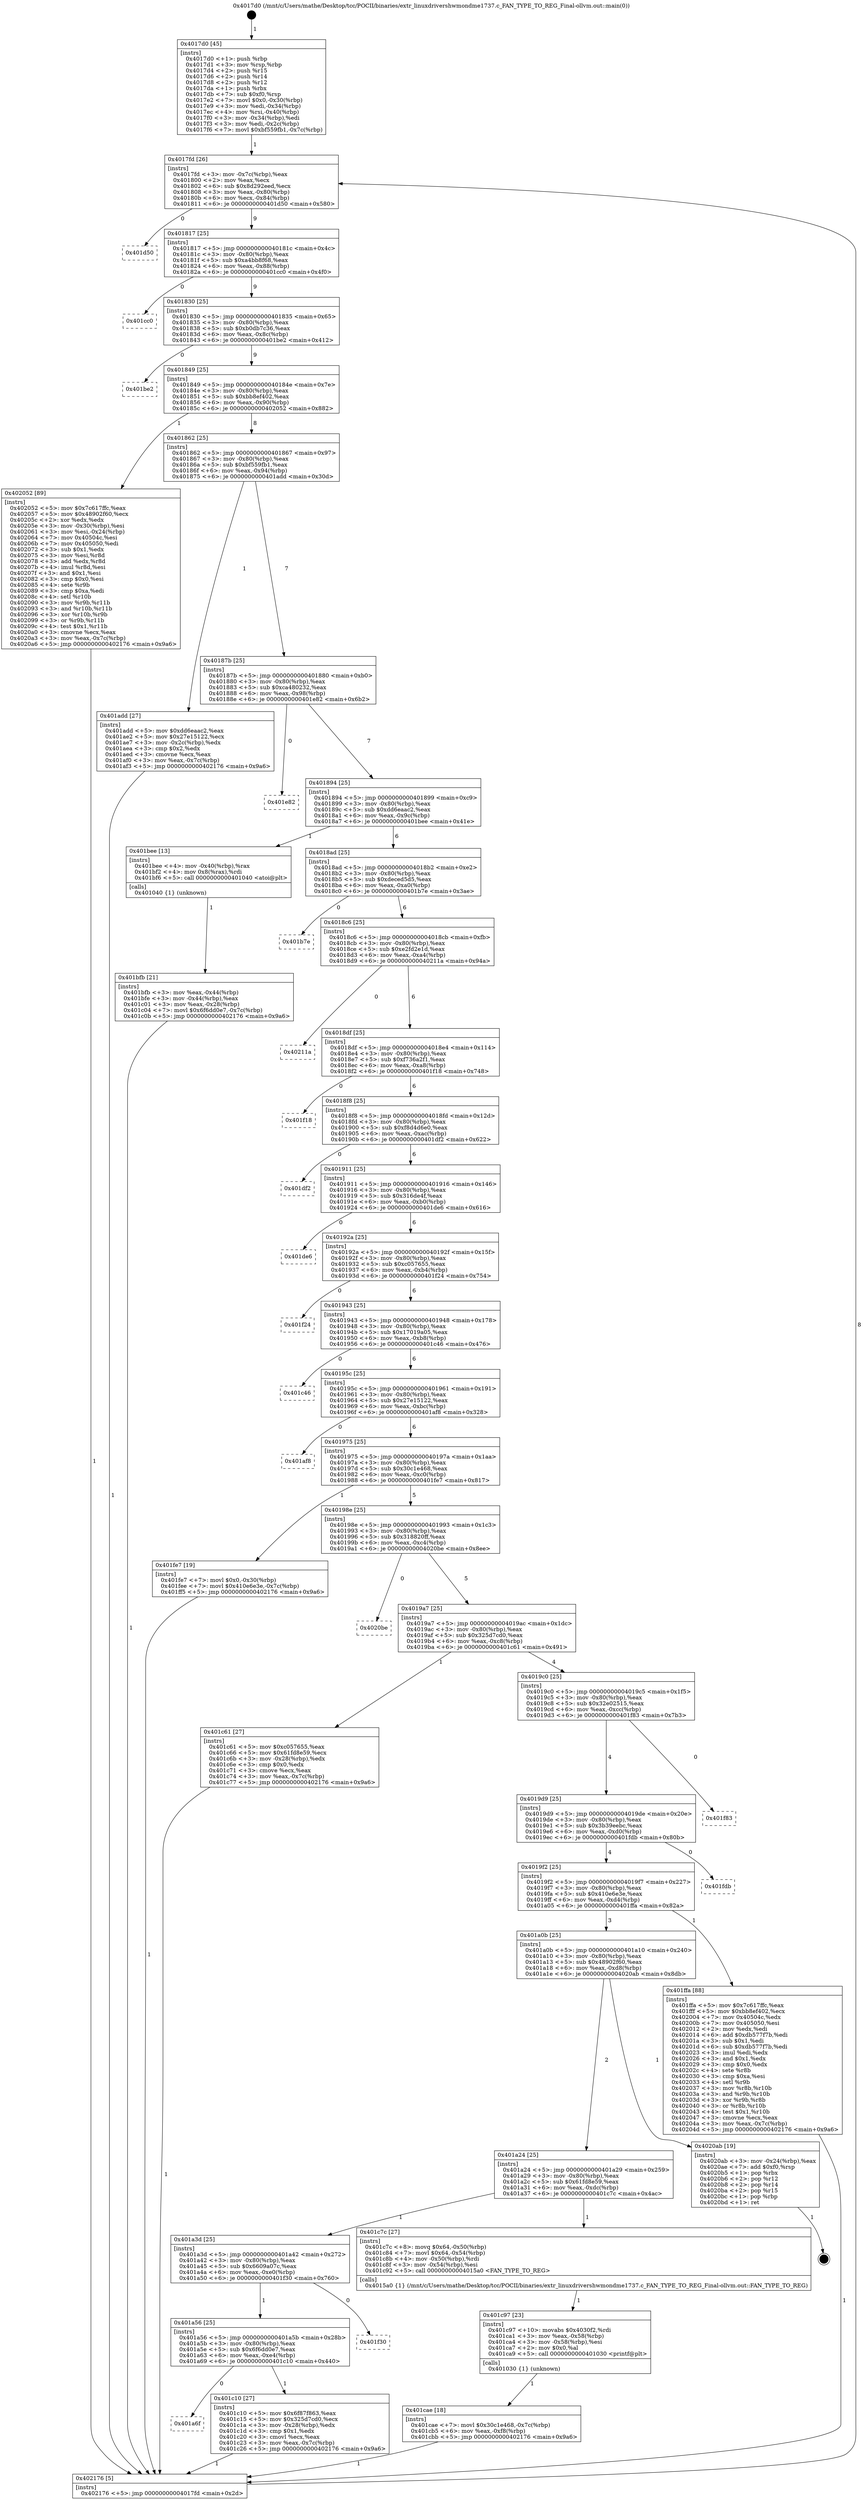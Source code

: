digraph "0x4017d0" {
  label = "0x4017d0 (/mnt/c/Users/mathe/Desktop/tcc/POCII/binaries/extr_linuxdrivershwmondme1737.c_FAN_TYPE_TO_REG_Final-ollvm.out::main(0))"
  labelloc = "t"
  node[shape=record]

  Entry [label="",width=0.3,height=0.3,shape=circle,fillcolor=black,style=filled]
  "0x4017fd" [label="{
     0x4017fd [26]\l
     | [instrs]\l
     &nbsp;&nbsp;0x4017fd \<+3\>: mov -0x7c(%rbp),%eax\l
     &nbsp;&nbsp;0x401800 \<+2\>: mov %eax,%ecx\l
     &nbsp;&nbsp;0x401802 \<+6\>: sub $0x8d292eed,%ecx\l
     &nbsp;&nbsp;0x401808 \<+3\>: mov %eax,-0x80(%rbp)\l
     &nbsp;&nbsp;0x40180b \<+6\>: mov %ecx,-0x84(%rbp)\l
     &nbsp;&nbsp;0x401811 \<+6\>: je 0000000000401d50 \<main+0x580\>\l
  }"]
  "0x401d50" [label="{
     0x401d50\l
  }", style=dashed]
  "0x401817" [label="{
     0x401817 [25]\l
     | [instrs]\l
     &nbsp;&nbsp;0x401817 \<+5\>: jmp 000000000040181c \<main+0x4c\>\l
     &nbsp;&nbsp;0x40181c \<+3\>: mov -0x80(%rbp),%eax\l
     &nbsp;&nbsp;0x40181f \<+5\>: sub $0xa4bb8f68,%eax\l
     &nbsp;&nbsp;0x401824 \<+6\>: mov %eax,-0x88(%rbp)\l
     &nbsp;&nbsp;0x40182a \<+6\>: je 0000000000401cc0 \<main+0x4f0\>\l
  }"]
  Exit [label="",width=0.3,height=0.3,shape=circle,fillcolor=black,style=filled,peripheries=2]
  "0x401cc0" [label="{
     0x401cc0\l
  }", style=dashed]
  "0x401830" [label="{
     0x401830 [25]\l
     | [instrs]\l
     &nbsp;&nbsp;0x401830 \<+5\>: jmp 0000000000401835 \<main+0x65\>\l
     &nbsp;&nbsp;0x401835 \<+3\>: mov -0x80(%rbp),%eax\l
     &nbsp;&nbsp;0x401838 \<+5\>: sub $0xb0db7c36,%eax\l
     &nbsp;&nbsp;0x40183d \<+6\>: mov %eax,-0x8c(%rbp)\l
     &nbsp;&nbsp;0x401843 \<+6\>: je 0000000000401be2 \<main+0x412\>\l
  }"]
  "0x401cae" [label="{
     0x401cae [18]\l
     | [instrs]\l
     &nbsp;&nbsp;0x401cae \<+7\>: movl $0x30c1e468,-0x7c(%rbp)\l
     &nbsp;&nbsp;0x401cb5 \<+6\>: mov %eax,-0xf8(%rbp)\l
     &nbsp;&nbsp;0x401cbb \<+5\>: jmp 0000000000402176 \<main+0x9a6\>\l
  }"]
  "0x401be2" [label="{
     0x401be2\l
  }", style=dashed]
  "0x401849" [label="{
     0x401849 [25]\l
     | [instrs]\l
     &nbsp;&nbsp;0x401849 \<+5\>: jmp 000000000040184e \<main+0x7e\>\l
     &nbsp;&nbsp;0x40184e \<+3\>: mov -0x80(%rbp),%eax\l
     &nbsp;&nbsp;0x401851 \<+5\>: sub $0xbb8ef402,%eax\l
     &nbsp;&nbsp;0x401856 \<+6\>: mov %eax,-0x90(%rbp)\l
     &nbsp;&nbsp;0x40185c \<+6\>: je 0000000000402052 \<main+0x882\>\l
  }"]
  "0x401c97" [label="{
     0x401c97 [23]\l
     | [instrs]\l
     &nbsp;&nbsp;0x401c97 \<+10\>: movabs $0x4030f2,%rdi\l
     &nbsp;&nbsp;0x401ca1 \<+3\>: mov %eax,-0x58(%rbp)\l
     &nbsp;&nbsp;0x401ca4 \<+3\>: mov -0x58(%rbp),%esi\l
     &nbsp;&nbsp;0x401ca7 \<+2\>: mov $0x0,%al\l
     &nbsp;&nbsp;0x401ca9 \<+5\>: call 0000000000401030 \<printf@plt\>\l
     | [calls]\l
     &nbsp;&nbsp;0x401030 \{1\} (unknown)\l
  }"]
  "0x402052" [label="{
     0x402052 [89]\l
     | [instrs]\l
     &nbsp;&nbsp;0x402052 \<+5\>: mov $0x7c617ffc,%eax\l
     &nbsp;&nbsp;0x402057 \<+5\>: mov $0x48902f60,%ecx\l
     &nbsp;&nbsp;0x40205c \<+2\>: xor %edx,%edx\l
     &nbsp;&nbsp;0x40205e \<+3\>: mov -0x30(%rbp),%esi\l
     &nbsp;&nbsp;0x402061 \<+3\>: mov %esi,-0x24(%rbp)\l
     &nbsp;&nbsp;0x402064 \<+7\>: mov 0x40504c,%esi\l
     &nbsp;&nbsp;0x40206b \<+7\>: mov 0x405050,%edi\l
     &nbsp;&nbsp;0x402072 \<+3\>: sub $0x1,%edx\l
     &nbsp;&nbsp;0x402075 \<+3\>: mov %esi,%r8d\l
     &nbsp;&nbsp;0x402078 \<+3\>: add %edx,%r8d\l
     &nbsp;&nbsp;0x40207b \<+4\>: imul %r8d,%esi\l
     &nbsp;&nbsp;0x40207f \<+3\>: and $0x1,%esi\l
     &nbsp;&nbsp;0x402082 \<+3\>: cmp $0x0,%esi\l
     &nbsp;&nbsp;0x402085 \<+4\>: sete %r9b\l
     &nbsp;&nbsp;0x402089 \<+3\>: cmp $0xa,%edi\l
     &nbsp;&nbsp;0x40208c \<+4\>: setl %r10b\l
     &nbsp;&nbsp;0x402090 \<+3\>: mov %r9b,%r11b\l
     &nbsp;&nbsp;0x402093 \<+3\>: and %r10b,%r11b\l
     &nbsp;&nbsp;0x402096 \<+3\>: xor %r10b,%r9b\l
     &nbsp;&nbsp;0x402099 \<+3\>: or %r9b,%r11b\l
     &nbsp;&nbsp;0x40209c \<+4\>: test $0x1,%r11b\l
     &nbsp;&nbsp;0x4020a0 \<+3\>: cmovne %ecx,%eax\l
     &nbsp;&nbsp;0x4020a3 \<+3\>: mov %eax,-0x7c(%rbp)\l
     &nbsp;&nbsp;0x4020a6 \<+5\>: jmp 0000000000402176 \<main+0x9a6\>\l
  }"]
  "0x401862" [label="{
     0x401862 [25]\l
     | [instrs]\l
     &nbsp;&nbsp;0x401862 \<+5\>: jmp 0000000000401867 \<main+0x97\>\l
     &nbsp;&nbsp;0x401867 \<+3\>: mov -0x80(%rbp),%eax\l
     &nbsp;&nbsp;0x40186a \<+5\>: sub $0xbf559fb1,%eax\l
     &nbsp;&nbsp;0x40186f \<+6\>: mov %eax,-0x94(%rbp)\l
     &nbsp;&nbsp;0x401875 \<+6\>: je 0000000000401add \<main+0x30d\>\l
  }"]
  "0x401a6f" [label="{
     0x401a6f\l
  }", style=dashed]
  "0x401add" [label="{
     0x401add [27]\l
     | [instrs]\l
     &nbsp;&nbsp;0x401add \<+5\>: mov $0xdd6eaac2,%eax\l
     &nbsp;&nbsp;0x401ae2 \<+5\>: mov $0x27e15122,%ecx\l
     &nbsp;&nbsp;0x401ae7 \<+3\>: mov -0x2c(%rbp),%edx\l
     &nbsp;&nbsp;0x401aea \<+3\>: cmp $0x2,%edx\l
     &nbsp;&nbsp;0x401aed \<+3\>: cmovne %ecx,%eax\l
     &nbsp;&nbsp;0x401af0 \<+3\>: mov %eax,-0x7c(%rbp)\l
     &nbsp;&nbsp;0x401af3 \<+5\>: jmp 0000000000402176 \<main+0x9a6\>\l
  }"]
  "0x40187b" [label="{
     0x40187b [25]\l
     | [instrs]\l
     &nbsp;&nbsp;0x40187b \<+5\>: jmp 0000000000401880 \<main+0xb0\>\l
     &nbsp;&nbsp;0x401880 \<+3\>: mov -0x80(%rbp),%eax\l
     &nbsp;&nbsp;0x401883 \<+5\>: sub $0xca480232,%eax\l
     &nbsp;&nbsp;0x401888 \<+6\>: mov %eax,-0x98(%rbp)\l
     &nbsp;&nbsp;0x40188e \<+6\>: je 0000000000401e82 \<main+0x6b2\>\l
  }"]
  "0x402176" [label="{
     0x402176 [5]\l
     | [instrs]\l
     &nbsp;&nbsp;0x402176 \<+5\>: jmp 00000000004017fd \<main+0x2d\>\l
  }"]
  "0x4017d0" [label="{
     0x4017d0 [45]\l
     | [instrs]\l
     &nbsp;&nbsp;0x4017d0 \<+1\>: push %rbp\l
     &nbsp;&nbsp;0x4017d1 \<+3\>: mov %rsp,%rbp\l
     &nbsp;&nbsp;0x4017d4 \<+2\>: push %r15\l
     &nbsp;&nbsp;0x4017d6 \<+2\>: push %r14\l
     &nbsp;&nbsp;0x4017d8 \<+2\>: push %r12\l
     &nbsp;&nbsp;0x4017da \<+1\>: push %rbx\l
     &nbsp;&nbsp;0x4017db \<+7\>: sub $0xf0,%rsp\l
     &nbsp;&nbsp;0x4017e2 \<+7\>: movl $0x0,-0x30(%rbp)\l
     &nbsp;&nbsp;0x4017e9 \<+3\>: mov %edi,-0x34(%rbp)\l
     &nbsp;&nbsp;0x4017ec \<+4\>: mov %rsi,-0x40(%rbp)\l
     &nbsp;&nbsp;0x4017f0 \<+3\>: mov -0x34(%rbp),%edi\l
     &nbsp;&nbsp;0x4017f3 \<+3\>: mov %edi,-0x2c(%rbp)\l
     &nbsp;&nbsp;0x4017f6 \<+7\>: movl $0xbf559fb1,-0x7c(%rbp)\l
  }"]
  "0x401c10" [label="{
     0x401c10 [27]\l
     | [instrs]\l
     &nbsp;&nbsp;0x401c10 \<+5\>: mov $0x6f87f863,%eax\l
     &nbsp;&nbsp;0x401c15 \<+5\>: mov $0x325d7cd0,%ecx\l
     &nbsp;&nbsp;0x401c1a \<+3\>: mov -0x28(%rbp),%edx\l
     &nbsp;&nbsp;0x401c1d \<+3\>: cmp $0x1,%edx\l
     &nbsp;&nbsp;0x401c20 \<+3\>: cmovl %ecx,%eax\l
     &nbsp;&nbsp;0x401c23 \<+3\>: mov %eax,-0x7c(%rbp)\l
     &nbsp;&nbsp;0x401c26 \<+5\>: jmp 0000000000402176 \<main+0x9a6\>\l
  }"]
  "0x401e82" [label="{
     0x401e82\l
  }", style=dashed]
  "0x401894" [label="{
     0x401894 [25]\l
     | [instrs]\l
     &nbsp;&nbsp;0x401894 \<+5\>: jmp 0000000000401899 \<main+0xc9\>\l
     &nbsp;&nbsp;0x401899 \<+3\>: mov -0x80(%rbp),%eax\l
     &nbsp;&nbsp;0x40189c \<+5\>: sub $0xdd6eaac2,%eax\l
     &nbsp;&nbsp;0x4018a1 \<+6\>: mov %eax,-0x9c(%rbp)\l
     &nbsp;&nbsp;0x4018a7 \<+6\>: je 0000000000401bee \<main+0x41e\>\l
  }"]
  "0x401a56" [label="{
     0x401a56 [25]\l
     | [instrs]\l
     &nbsp;&nbsp;0x401a56 \<+5\>: jmp 0000000000401a5b \<main+0x28b\>\l
     &nbsp;&nbsp;0x401a5b \<+3\>: mov -0x80(%rbp),%eax\l
     &nbsp;&nbsp;0x401a5e \<+5\>: sub $0x6f6dd0e7,%eax\l
     &nbsp;&nbsp;0x401a63 \<+6\>: mov %eax,-0xe4(%rbp)\l
     &nbsp;&nbsp;0x401a69 \<+6\>: je 0000000000401c10 \<main+0x440\>\l
  }"]
  "0x401bee" [label="{
     0x401bee [13]\l
     | [instrs]\l
     &nbsp;&nbsp;0x401bee \<+4\>: mov -0x40(%rbp),%rax\l
     &nbsp;&nbsp;0x401bf2 \<+4\>: mov 0x8(%rax),%rdi\l
     &nbsp;&nbsp;0x401bf6 \<+5\>: call 0000000000401040 \<atoi@plt\>\l
     | [calls]\l
     &nbsp;&nbsp;0x401040 \{1\} (unknown)\l
  }"]
  "0x4018ad" [label="{
     0x4018ad [25]\l
     | [instrs]\l
     &nbsp;&nbsp;0x4018ad \<+5\>: jmp 00000000004018b2 \<main+0xe2\>\l
     &nbsp;&nbsp;0x4018b2 \<+3\>: mov -0x80(%rbp),%eax\l
     &nbsp;&nbsp;0x4018b5 \<+5\>: sub $0xdeced5d5,%eax\l
     &nbsp;&nbsp;0x4018ba \<+6\>: mov %eax,-0xa0(%rbp)\l
     &nbsp;&nbsp;0x4018c0 \<+6\>: je 0000000000401b7e \<main+0x3ae\>\l
  }"]
  "0x401bfb" [label="{
     0x401bfb [21]\l
     | [instrs]\l
     &nbsp;&nbsp;0x401bfb \<+3\>: mov %eax,-0x44(%rbp)\l
     &nbsp;&nbsp;0x401bfe \<+3\>: mov -0x44(%rbp),%eax\l
     &nbsp;&nbsp;0x401c01 \<+3\>: mov %eax,-0x28(%rbp)\l
     &nbsp;&nbsp;0x401c04 \<+7\>: movl $0x6f6dd0e7,-0x7c(%rbp)\l
     &nbsp;&nbsp;0x401c0b \<+5\>: jmp 0000000000402176 \<main+0x9a6\>\l
  }"]
  "0x401f30" [label="{
     0x401f30\l
  }", style=dashed]
  "0x401b7e" [label="{
     0x401b7e\l
  }", style=dashed]
  "0x4018c6" [label="{
     0x4018c6 [25]\l
     | [instrs]\l
     &nbsp;&nbsp;0x4018c6 \<+5\>: jmp 00000000004018cb \<main+0xfb\>\l
     &nbsp;&nbsp;0x4018cb \<+3\>: mov -0x80(%rbp),%eax\l
     &nbsp;&nbsp;0x4018ce \<+5\>: sub $0xe2fd2e1d,%eax\l
     &nbsp;&nbsp;0x4018d3 \<+6\>: mov %eax,-0xa4(%rbp)\l
     &nbsp;&nbsp;0x4018d9 \<+6\>: je 000000000040211a \<main+0x94a\>\l
  }"]
  "0x401a3d" [label="{
     0x401a3d [25]\l
     | [instrs]\l
     &nbsp;&nbsp;0x401a3d \<+5\>: jmp 0000000000401a42 \<main+0x272\>\l
     &nbsp;&nbsp;0x401a42 \<+3\>: mov -0x80(%rbp),%eax\l
     &nbsp;&nbsp;0x401a45 \<+5\>: sub $0x6609a07c,%eax\l
     &nbsp;&nbsp;0x401a4a \<+6\>: mov %eax,-0xe0(%rbp)\l
     &nbsp;&nbsp;0x401a50 \<+6\>: je 0000000000401f30 \<main+0x760\>\l
  }"]
  "0x40211a" [label="{
     0x40211a\l
  }", style=dashed]
  "0x4018df" [label="{
     0x4018df [25]\l
     | [instrs]\l
     &nbsp;&nbsp;0x4018df \<+5\>: jmp 00000000004018e4 \<main+0x114\>\l
     &nbsp;&nbsp;0x4018e4 \<+3\>: mov -0x80(%rbp),%eax\l
     &nbsp;&nbsp;0x4018e7 \<+5\>: sub $0xf736a2f1,%eax\l
     &nbsp;&nbsp;0x4018ec \<+6\>: mov %eax,-0xa8(%rbp)\l
     &nbsp;&nbsp;0x4018f2 \<+6\>: je 0000000000401f18 \<main+0x748\>\l
  }"]
  "0x401c7c" [label="{
     0x401c7c [27]\l
     | [instrs]\l
     &nbsp;&nbsp;0x401c7c \<+8\>: movq $0x64,-0x50(%rbp)\l
     &nbsp;&nbsp;0x401c84 \<+7\>: movl $0x64,-0x54(%rbp)\l
     &nbsp;&nbsp;0x401c8b \<+4\>: mov -0x50(%rbp),%rdi\l
     &nbsp;&nbsp;0x401c8f \<+3\>: mov -0x54(%rbp),%esi\l
     &nbsp;&nbsp;0x401c92 \<+5\>: call 00000000004015a0 \<FAN_TYPE_TO_REG\>\l
     | [calls]\l
     &nbsp;&nbsp;0x4015a0 \{1\} (/mnt/c/Users/mathe/Desktop/tcc/POCII/binaries/extr_linuxdrivershwmondme1737.c_FAN_TYPE_TO_REG_Final-ollvm.out::FAN_TYPE_TO_REG)\l
  }"]
  "0x401f18" [label="{
     0x401f18\l
  }", style=dashed]
  "0x4018f8" [label="{
     0x4018f8 [25]\l
     | [instrs]\l
     &nbsp;&nbsp;0x4018f8 \<+5\>: jmp 00000000004018fd \<main+0x12d\>\l
     &nbsp;&nbsp;0x4018fd \<+3\>: mov -0x80(%rbp),%eax\l
     &nbsp;&nbsp;0x401900 \<+5\>: sub $0xf8d4d6e0,%eax\l
     &nbsp;&nbsp;0x401905 \<+6\>: mov %eax,-0xac(%rbp)\l
     &nbsp;&nbsp;0x40190b \<+6\>: je 0000000000401df2 \<main+0x622\>\l
  }"]
  "0x401a24" [label="{
     0x401a24 [25]\l
     | [instrs]\l
     &nbsp;&nbsp;0x401a24 \<+5\>: jmp 0000000000401a29 \<main+0x259\>\l
     &nbsp;&nbsp;0x401a29 \<+3\>: mov -0x80(%rbp),%eax\l
     &nbsp;&nbsp;0x401a2c \<+5\>: sub $0x61fd8e59,%eax\l
     &nbsp;&nbsp;0x401a31 \<+6\>: mov %eax,-0xdc(%rbp)\l
     &nbsp;&nbsp;0x401a37 \<+6\>: je 0000000000401c7c \<main+0x4ac\>\l
  }"]
  "0x401df2" [label="{
     0x401df2\l
  }", style=dashed]
  "0x401911" [label="{
     0x401911 [25]\l
     | [instrs]\l
     &nbsp;&nbsp;0x401911 \<+5\>: jmp 0000000000401916 \<main+0x146\>\l
     &nbsp;&nbsp;0x401916 \<+3\>: mov -0x80(%rbp),%eax\l
     &nbsp;&nbsp;0x401919 \<+5\>: sub $0x316de4f,%eax\l
     &nbsp;&nbsp;0x40191e \<+6\>: mov %eax,-0xb0(%rbp)\l
     &nbsp;&nbsp;0x401924 \<+6\>: je 0000000000401de6 \<main+0x616\>\l
  }"]
  "0x4020ab" [label="{
     0x4020ab [19]\l
     | [instrs]\l
     &nbsp;&nbsp;0x4020ab \<+3\>: mov -0x24(%rbp),%eax\l
     &nbsp;&nbsp;0x4020ae \<+7\>: add $0xf0,%rsp\l
     &nbsp;&nbsp;0x4020b5 \<+1\>: pop %rbx\l
     &nbsp;&nbsp;0x4020b6 \<+2\>: pop %r12\l
     &nbsp;&nbsp;0x4020b8 \<+2\>: pop %r14\l
     &nbsp;&nbsp;0x4020ba \<+2\>: pop %r15\l
     &nbsp;&nbsp;0x4020bc \<+1\>: pop %rbp\l
     &nbsp;&nbsp;0x4020bd \<+1\>: ret\l
  }"]
  "0x401de6" [label="{
     0x401de6\l
  }", style=dashed]
  "0x40192a" [label="{
     0x40192a [25]\l
     | [instrs]\l
     &nbsp;&nbsp;0x40192a \<+5\>: jmp 000000000040192f \<main+0x15f\>\l
     &nbsp;&nbsp;0x40192f \<+3\>: mov -0x80(%rbp),%eax\l
     &nbsp;&nbsp;0x401932 \<+5\>: sub $0xc057655,%eax\l
     &nbsp;&nbsp;0x401937 \<+6\>: mov %eax,-0xb4(%rbp)\l
     &nbsp;&nbsp;0x40193d \<+6\>: je 0000000000401f24 \<main+0x754\>\l
  }"]
  "0x401a0b" [label="{
     0x401a0b [25]\l
     | [instrs]\l
     &nbsp;&nbsp;0x401a0b \<+5\>: jmp 0000000000401a10 \<main+0x240\>\l
     &nbsp;&nbsp;0x401a10 \<+3\>: mov -0x80(%rbp),%eax\l
     &nbsp;&nbsp;0x401a13 \<+5\>: sub $0x48902f60,%eax\l
     &nbsp;&nbsp;0x401a18 \<+6\>: mov %eax,-0xd8(%rbp)\l
     &nbsp;&nbsp;0x401a1e \<+6\>: je 00000000004020ab \<main+0x8db\>\l
  }"]
  "0x401f24" [label="{
     0x401f24\l
  }", style=dashed]
  "0x401943" [label="{
     0x401943 [25]\l
     | [instrs]\l
     &nbsp;&nbsp;0x401943 \<+5\>: jmp 0000000000401948 \<main+0x178\>\l
     &nbsp;&nbsp;0x401948 \<+3\>: mov -0x80(%rbp),%eax\l
     &nbsp;&nbsp;0x40194b \<+5\>: sub $0x17019a05,%eax\l
     &nbsp;&nbsp;0x401950 \<+6\>: mov %eax,-0xb8(%rbp)\l
     &nbsp;&nbsp;0x401956 \<+6\>: je 0000000000401c46 \<main+0x476\>\l
  }"]
  "0x401ffa" [label="{
     0x401ffa [88]\l
     | [instrs]\l
     &nbsp;&nbsp;0x401ffa \<+5\>: mov $0x7c617ffc,%eax\l
     &nbsp;&nbsp;0x401fff \<+5\>: mov $0xbb8ef402,%ecx\l
     &nbsp;&nbsp;0x402004 \<+7\>: mov 0x40504c,%edx\l
     &nbsp;&nbsp;0x40200b \<+7\>: mov 0x405050,%esi\l
     &nbsp;&nbsp;0x402012 \<+2\>: mov %edx,%edi\l
     &nbsp;&nbsp;0x402014 \<+6\>: add $0xdb577f7b,%edi\l
     &nbsp;&nbsp;0x40201a \<+3\>: sub $0x1,%edi\l
     &nbsp;&nbsp;0x40201d \<+6\>: sub $0xdb577f7b,%edi\l
     &nbsp;&nbsp;0x402023 \<+3\>: imul %edi,%edx\l
     &nbsp;&nbsp;0x402026 \<+3\>: and $0x1,%edx\l
     &nbsp;&nbsp;0x402029 \<+3\>: cmp $0x0,%edx\l
     &nbsp;&nbsp;0x40202c \<+4\>: sete %r8b\l
     &nbsp;&nbsp;0x402030 \<+3\>: cmp $0xa,%esi\l
     &nbsp;&nbsp;0x402033 \<+4\>: setl %r9b\l
     &nbsp;&nbsp;0x402037 \<+3\>: mov %r8b,%r10b\l
     &nbsp;&nbsp;0x40203a \<+3\>: and %r9b,%r10b\l
     &nbsp;&nbsp;0x40203d \<+3\>: xor %r9b,%r8b\l
     &nbsp;&nbsp;0x402040 \<+3\>: or %r8b,%r10b\l
     &nbsp;&nbsp;0x402043 \<+4\>: test $0x1,%r10b\l
     &nbsp;&nbsp;0x402047 \<+3\>: cmovne %ecx,%eax\l
     &nbsp;&nbsp;0x40204a \<+3\>: mov %eax,-0x7c(%rbp)\l
     &nbsp;&nbsp;0x40204d \<+5\>: jmp 0000000000402176 \<main+0x9a6\>\l
  }"]
  "0x401c46" [label="{
     0x401c46\l
  }", style=dashed]
  "0x40195c" [label="{
     0x40195c [25]\l
     | [instrs]\l
     &nbsp;&nbsp;0x40195c \<+5\>: jmp 0000000000401961 \<main+0x191\>\l
     &nbsp;&nbsp;0x401961 \<+3\>: mov -0x80(%rbp),%eax\l
     &nbsp;&nbsp;0x401964 \<+5\>: sub $0x27e15122,%eax\l
     &nbsp;&nbsp;0x401969 \<+6\>: mov %eax,-0xbc(%rbp)\l
     &nbsp;&nbsp;0x40196f \<+6\>: je 0000000000401af8 \<main+0x328\>\l
  }"]
  "0x4019f2" [label="{
     0x4019f2 [25]\l
     | [instrs]\l
     &nbsp;&nbsp;0x4019f2 \<+5\>: jmp 00000000004019f7 \<main+0x227\>\l
     &nbsp;&nbsp;0x4019f7 \<+3\>: mov -0x80(%rbp),%eax\l
     &nbsp;&nbsp;0x4019fa \<+5\>: sub $0x410e6e3e,%eax\l
     &nbsp;&nbsp;0x4019ff \<+6\>: mov %eax,-0xd4(%rbp)\l
     &nbsp;&nbsp;0x401a05 \<+6\>: je 0000000000401ffa \<main+0x82a\>\l
  }"]
  "0x401af8" [label="{
     0x401af8\l
  }", style=dashed]
  "0x401975" [label="{
     0x401975 [25]\l
     | [instrs]\l
     &nbsp;&nbsp;0x401975 \<+5\>: jmp 000000000040197a \<main+0x1aa\>\l
     &nbsp;&nbsp;0x40197a \<+3\>: mov -0x80(%rbp),%eax\l
     &nbsp;&nbsp;0x40197d \<+5\>: sub $0x30c1e468,%eax\l
     &nbsp;&nbsp;0x401982 \<+6\>: mov %eax,-0xc0(%rbp)\l
     &nbsp;&nbsp;0x401988 \<+6\>: je 0000000000401fe7 \<main+0x817\>\l
  }"]
  "0x401fdb" [label="{
     0x401fdb\l
  }", style=dashed]
  "0x401fe7" [label="{
     0x401fe7 [19]\l
     | [instrs]\l
     &nbsp;&nbsp;0x401fe7 \<+7\>: movl $0x0,-0x30(%rbp)\l
     &nbsp;&nbsp;0x401fee \<+7\>: movl $0x410e6e3e,-0x7c(%rbp)\l
     &nbsp;&nbsp;0x401ff5 \<+5\>: jmp 0000000000402176 \<main+0x9a6\>\l
  }"]
  "0x40198e" [label="{
     0x40198e [25]\l
     | [instrs]\l
     &nbsp;&nbsp;0x40198e \<+5\>: jmp 0000000000401993 \<main+0x1c3\>\l
     &nbsp;&nbsp;0x401993 \<+3\>: mov -0x80(%rbp),%eax\l
     &nbsp;&nbsp;0x401996 \<+5\>: sub $0x318820ff,%eax\l
     &nbsp;&nbsp;0x40199b \<+6\>: mov %eax,-0xc4(%rbp)\l
     &nbsp;&nbsp;0x4019a1 \<+6\>: je 00000000004020be \<main+0x8ee\>\l
  }"]
  "0x4019d9" [label="{
     0x4019d9 [25]\l
     | [instrs]\l
     &nbsp;&nbsp;0x4019d9 \<+5\>: jmp 00000000004019de \<main+0x20e\>\l
     &nbsp;&nbsp;0x4019de \<+3\>: mov -0x80(%rbp),%eax\l
     &nbsp;&nbsp;0x4019e1 \<+5\>: sub $0x3b39eebc,%eax\l
     &nbsp;&nbsp;0x4019e6 \<+6\>: mov %eax,-0xd0(%rbp)\l
     &nbsp;&nbsp;0x4019ec \<+6\>: je 0000000000401fdb \<main+0x80b\>\l
  }"]
  "0x4020be" [label="{
     0x4020be\l
  }", style=dashed]
  "0x4019a7" [label="{
     0x4019a7 [25]\l
     | [instrs]\l
     &nbsp;&nbsp;0x4019a7 \<+5\>: jmp 00000000004019ac \<main+0x1dc\>\l
     &nbsp;&nbsp;0x4019ac \<+3\>: mov -0x80(%rbp),%eax\l
     &nbsp;&nbsp;0x4019af \<+5\>: sub $0x325d7cd0,%eax\l
     &nbsp;&nbsp;0x4019b4 \<+6\>: mov %eax,-0xc8(%rbp)\l
     &nbsp;&nbsp;0x4019ba \<+6\>: je 0000000000401c61 \<main+0x491\>\l
  }"]
  "0x401f83" [label="{
     0x401f83\l
  }", style=dashed]
  "0x401c61" [label="{
     0x401c61 [27]\l
     | [instrs]\l
     &nbsp;&nbsp;0x401c61 \<+5\>: mov $0xc057655,%eax\l
     &nbsp;&nbsp;0x401c66 \<+5\>: mov $0x61fd8e59,%ecx\l
     &nbsp;&nbsp;0x401c6b \<+3\>: mov -0x28(%rbp),%edx\l
     &nbsp;&nbsp;0x401c6e \<+3\>: cmp $0x0,%edx\l
     &nbsp;&nbsp;0x401c71 \<+3\>: cmove %ecx,%eax\l
     &nbsp;&nbsp;0x401c74 \<+3\>: mov %eax,-0x7c(%rbp)\l
     &nbsp;&nbsp;0x401c77 \<+5\>: jmp 0000000000402176 \<main+0x9a6\>\l
  }"]
  "0x4019c0" [label="{
     0x4019c0 [25]\l
     | [instrs]\l
     &nbsp;&nbsp;0x4019c0 \<+5\>: jmp 00000000004019c5 \<main+0x1f5\>\l
     &nbsp;&nbsp;0x4019c5 \<+3\>: mov -0x80(%rbp),%eax\l
     &nbsp;&nbsp;0x4019c8 \<+5\>: sub $0x32e02515,%eax\l
     &nbsp;&nbsp;0x4019cd \<+6\>: mov %eax,-0xcc(%rbp)\l
     &nbsp;&nbsp;0x4019d3 \<+6\>: je 0000000000401f83 \<main+0x7b3\>\l
  }"]
  Entry -> "0x4017d0" [label=" 1"]
  "0x4017fd" -> "0x401d50" [label=" 0"]
  "0x4017fd" -> "0x401817" [label=" 9"]
  "0x4020ab" -> Exit [label=" 1"]
  "0x401817" -> "0x401cc0" [label=" 0"]
  "0x401817" -> "0x401830" [label=" 9"]
  "0x402052" -> "0x402176" [label=" 1"]
  "0x401830" -> "0x401be2" [label=" 0"]
  "0x401830" -> "0x401849" [label=" 9"]
  "0x401ffa" -> "0x402176" [label=" 1"]
  "0x401849" -> "0x402052" [label=" 1"]
  "0x401849" -> "0x401862" [label=" 8"]
  "0x401fe7" -> "0x402176" [label=" 1"]
  "0x401862" -> "0x401add" [label=" 1"]
  "0x401862" -> "0x40187b" [label=" 7"]
  "0x401add" -> "0x402176" [label=" 1"]
  "0x4017d0" -> "0x4017fd" [label=" 1"]
  "0x402176" -> "0x4017fd" [label=" 8"]
  "0x401cae" -> "0x402176" [label=" 1"]
  "0x40187b" -> "0x401e82" [label=" 0"]
  "0x40187b" -> "0x401894" [label=" 7"]
  "0x401c97" -> "0x401cae" [label=" 1"]
  "0x401894" -> "0x401bee" [label=" 1"]
  "0x401894" -> "0x4018ad" [label=" 6"]
  "0x401bee" -> "0x401bfb" [label=" 1"]
  "0x401bfb" -> "0x402176" [label=" 1"]
  "0x401c61" -> "0x402176" [label=" 1"]
  "0x4018ad" -> "0x401b7e" [label=" 0"]
  "0x4018ad" -> "0x4018c6" [label=" 6"]
  "0x401c10" -> "0x402176" [label=" 1"]
  "0x4018c6" -> "0x40211a" [label=" 0"]
  "0x4018c6" -> "0x4018df" [label=" 6"]
  "0x401a56" -> "0x401c10" [label=" 1"]
  "0x4018df" -> "0x401f18" [label=" 0"]
  "0x4018df" -> "0x4018f8" [label=" 6"]
  "0x401c7c" -> "0x401c97" [label=" 1"]
  "0x4018f8" -> "0x401df2" [label=" 0"]
  "0x4018f8" -> "0x401911" [label=" 6"]
  "0x401a3d" -> "0x401f30" [label=" 0"]
  "0x401911" -> "0x401de6" [label=" 0"]
  "0x401911" -> "0x40192a" [label=" 6"]
  "0x401a56" -> "0x401a6f" [label=" 0"]
  "0x40192a" -> "0x401f24" [label=" 0"]
  "0x40192a" -> "0x401943" [label=" 6"]
  "0x401a24" -> "0x401c7c" [label=" 1"]
  "0x401943" -> "0x401c46" [label=" 0"]
  "0x401943" -> "0x40195c" [label=" 6"]
  "0x401a3d" -> "0x401a56" [label=" 1"]
  "0x40195c" -> "0x401af8" [label=" 0"]
  "0x40195c" -> "0x401975" [label=" 6"]
  "0x401a0b" -> "0x4020ab" [label=" 1"]
  "0x401975" -> "0x401fe7" [label=" 1"]
  "0x401975" -> "0x40198e" [label=" 5"]
  "0x401a24" -> "0x401a3d" [label=" 1"]
  "0x40198e" -> "0x4020be" [label=" 0"]
  "0x40198e" -> "0x4019a7" [label=" 5"]
  "0x4019f2" -> "0x401ffa" [label=" 1"]
  "0x4019a7" -> "0x401c61" [label=" 1"]
  "0x4019a7" -> "0x4019c0" [label=" 4"]
  "0x401a0b" -> "0x401a24" [label=" 2"]
  "0x4019c0" -> "0x401f83" [label=" 0"]
  "0x4019c0" -> "0x4019d9" [label=" 4"]
  "0x4019f2" -> "0x401a0b" [label=" 3"]
  "0x4019d9" -> "0x401fdb" [label=" 0"]
  "0x4019d9" -> "0x4019f2" [label=" 4"]
}

